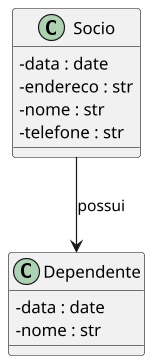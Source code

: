 @startuml

' left to right direction
skinparam classAttributeIconSize 0
scale 1.2

class Socio {
    - data : date
    - endereco : str
    - nome : str
    - telefone : str
}

class Dependente {
    - data : date
    - nome : str
}

Socio --> Dependente : possui

@enduml